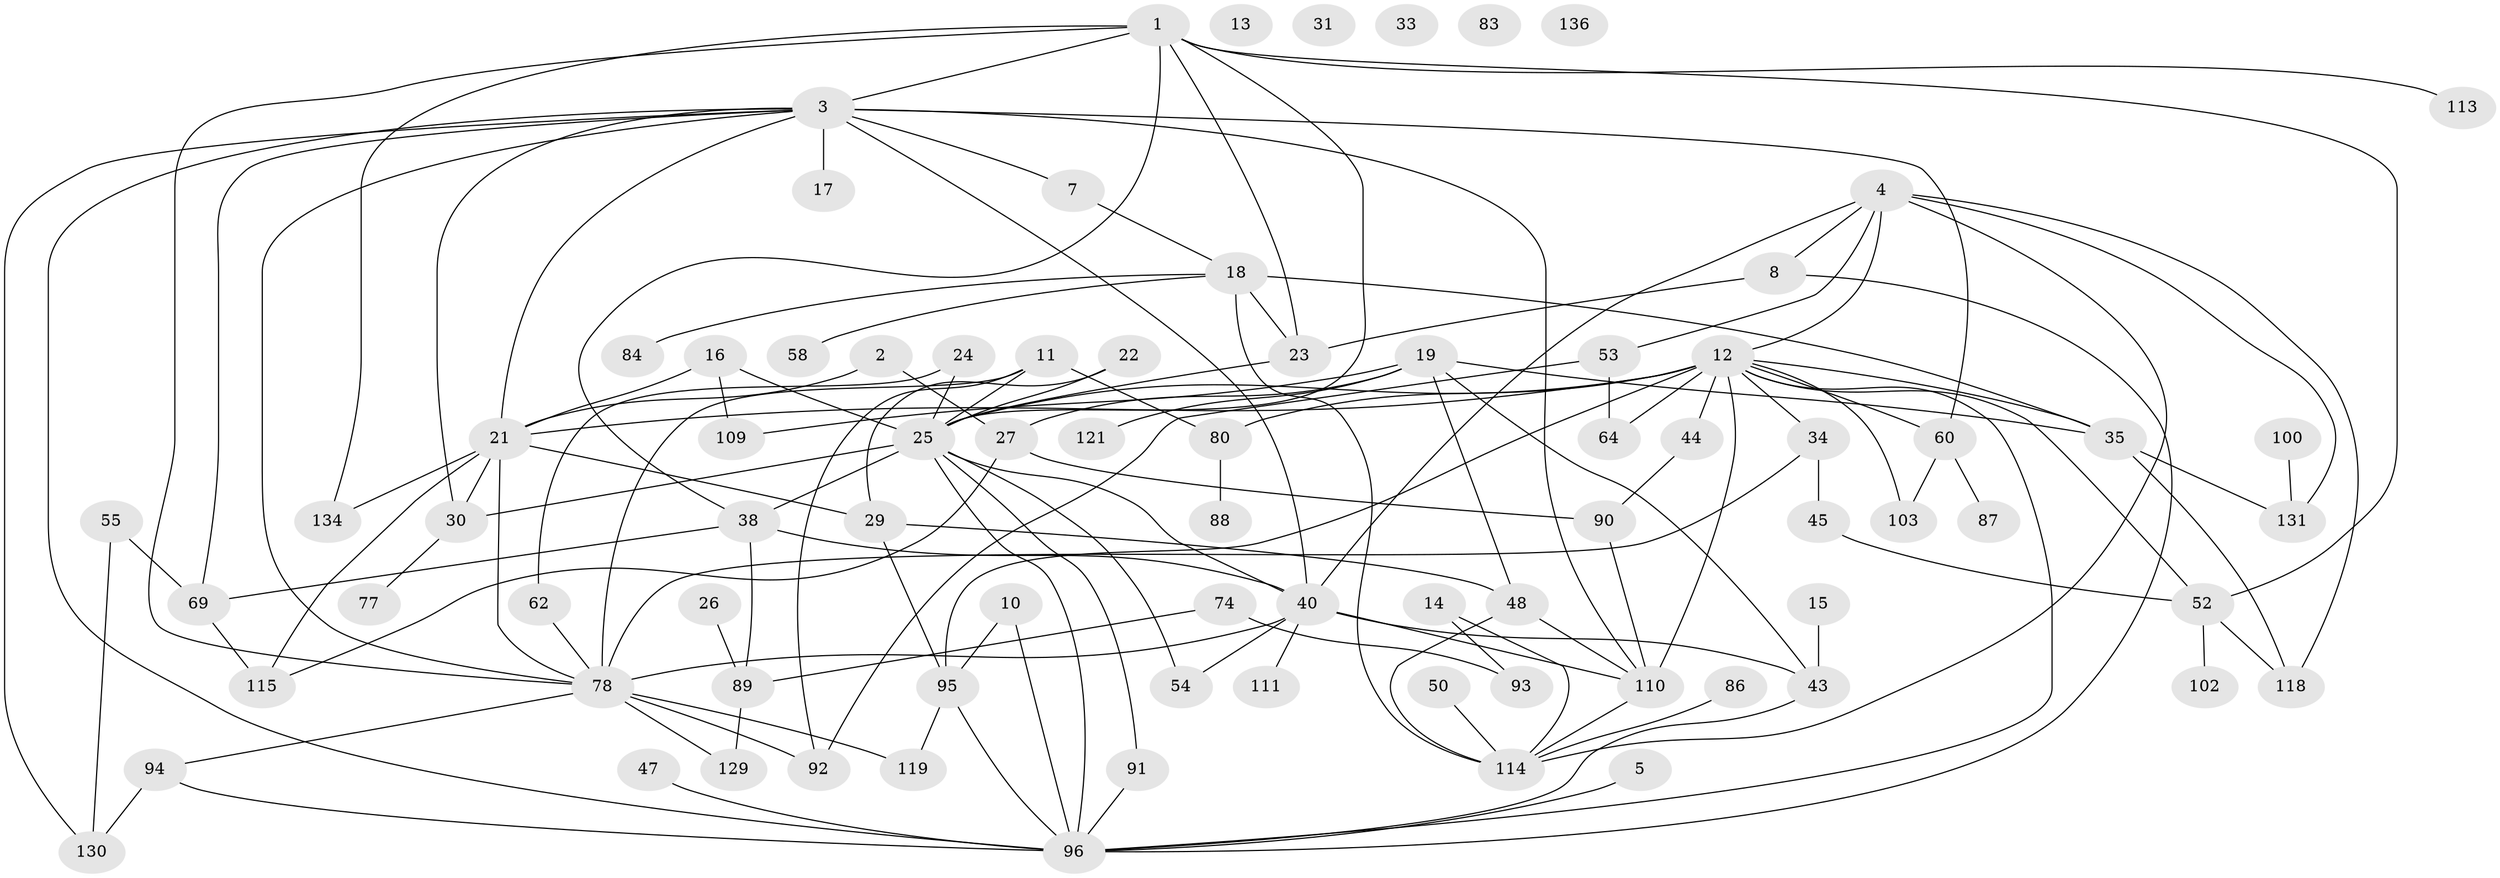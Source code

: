// original degree distribution, {4: 0.18382352941176472, 2: 0.22794117647058823, 6: 0.051470588235294115, 3: 0.22058823529411764, 1: 0.17647058823529413, 5: 0.08088235294117647, 0: 0.03676470588235294, 7: 0.022058823529411766}
// Generated by graph-tools (version 1.1) at 2025/16/03/04/25 18:16:39]
// undirected, 81 vertices, 136 edges
graph export_dot {
graph [start="1"]
  node [color=gray90,style=filled];
  1 [super="+71"];
  2;
  3 [super="+9+6+56"];
  4 [super="+124+37"];
  5;
  7 [super="+105"];
  8;
  10;
  11 [super="+107"];
  12 [super="+106+20+128+51"];
  13;
  14;
  15;
  16;
  17;
  18 [super="+39+42"];
  19 [super="+108"];
  21 [super="+41"];
  22;
  23;
  24 [super="+49"];
  25 [super="+28+36"];
  26;
  27;
  29 [super="+32"];
  30 [super="+70"];
  31;
  33;
  34 [super="+125"];
  35 [super="+61"];
  38 [super="+66+59"];
  40 [super="+133+72+75"];
  43 [super="+97"];
  44 [super="+46"];
  45;
  47;
  48;
  50;
  52 [super="+65"];
  53 [super="+79"];
  54;
  55 [super="+63"];
  58;
  60 [super="+85"];
  62 [super="+67"];
  64;
  69;
  74;
  77;
  78 [super="+112+123"];
  80;
  83;
  84;
  86;
  87;
  88 [super="+122"];
  89;
  90;
  91;
  92;
  93;
  94;
  95;
  96 [super="+99+117"];
  100;
  102;
  103;
  109 [super="+116+127"];
  110;
  111;
  113;
  114;
  115;
  118;
  119;
  121;
  129;
  130;
  131;
  134 [super="+135"];
  136;
  1 -- 3;
  1 -- 113;
  1 -- 52;
  1 -- 134;
  1 -- 23;
  1 -- 78;
  1 -- 25;
  1 -- 38;
  2 -- 21;
  2 -- 27;
  3 -- 17;
  3 -- 30;
  3 -- 21;
  3 -- 69;
  3 -- 7;
  3 -- 78;
  3 -- 96;
  3 -- 60 [weight=2];
  3 -- 110;
  3 -- 40;
  3 -- 130;
  4 -- 114;
  4 -- 131;
  4 -- 53;
  4 -- 12;
  4 -- 8;
  4 -- 118;
  4 -- 40;
  5 -- 96;
  7 -- 18;
  8 -- 23;
  8 -- 96;
  10 -- 95;
  10 -- 96;
  11 -- 80;
  11 -- 92;
  11 -- 78;
  11 -- 25;
  12 -- 110;
  12 -- 96;
  12 -- 64;
  12 -- 80 [weight=2];
  12 -- 44;
  12 -- 60;
  12 -- 95;
  12 -- 34;
  12 -- 103;
  12 -- 21;
  12 -- 35;
  12 -- 52;
  12 -- 25 [weight=2];
  14 -- 93;
  14 -- 114;
  15 -- 43;
  16 -- 109;
  16 -- 21;
  16 -- 25;
  18 -- 35 [weight=2];
  18 -- 114;
  18 -- 23;
  18 -- 58;
  18 -- 84;
  19 -- 48;
  19 -- 109;
  19 -- 27;
  19 -- 121;
  19 -- 43;
  19 -- 35;
  21 -- 134;
  21 -- 78;
  21 -- 115;
  21 -- 29;
  21 -- 30;
  22 -- 25;
  22 -- 29;
  23 -- 25;
  24 -- 62;
  24 -- 25;
  25 -- 30;
  25 -- 96;
  25 -- 54;
  25 -- 91;
  25 -- 38;
  25 -- 40;
  26 -- 89;
  27 -- 90;
  27 -- 115;
  29 -- 48;
  29 -- 95;
  30 -- 77;
  34 -- 45;
  34 -- 78;
  35 -- 131;
  35 -- 118;
  38 -- 89;
  38 -- 40;
  38 -- 69;
  40 -- 110;
  40 -- 78;
  40 -- 43;
  40 -- 54;
  40 -- 111;
  43 -- 96;
  44 -- 90;
  45 -- 52;
  47 -- 96;
  48 -- 110;
  48 -- 114;
  50 -- 114;
  52 -- 118;
  52 -- 102;
  53 -- 64;
  53 -- 92;
  55 -- 130;
  55 -- 69;
  60 -- 103;
  60 -- 87;
  62 -- 78;
  69 -- 115;
  74 -- 89;
  74 -- 93;
  78 -- 119;
  78 -- 94;
  78 -- 129;
  78 -- 92;
  80 -- 88;
  86 -- 114;
  89 -- 129;
  90 -- 110;
  91 -- 96;
  94 -- 130;
  94 -- 96;
  95 -- 119;
  95 -- 96;
  100 -- 131;
  110 -- 114;
}
